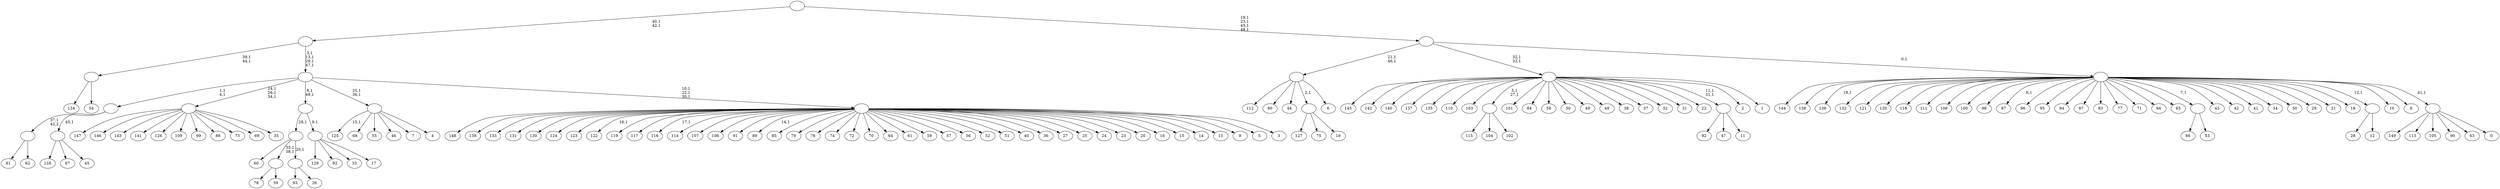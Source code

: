 digraph T {
	200 [label="149"]
	199 [label="148"]
	198 [label="147"]
	197 [label="146"]
	196 [label="145"]
	195 [label="144"]
	194 [label="143"]
	193 [label="142"]
	192 [label="141"]
	191 [label="140"]
	190 [label="139"]
	189 [label="138"]
	188 [label="137"]
	187 [label="136"]
	185 [label="135"]
	184 [label="134"]
	183 [label="133"]
	182 [label="132"]
	181 [label="131"]
	180 [label="130"]
	179 [label="129"]
	178 [label="128"]
	177 [label="127"]
	176 [label="126"]
	175 [label="125"]
	173 [label="124"]
	172 [label="123"]
	171 [label="122"]
	169 [label="121"]
	168 [label="120"]
	167 [label="119"]
	166 [label="118"]
	165 [label="117"]
	164 [label="116"]
	162 [label="115"]
	161 [label="114"]
	160 [label="113"]
	159 [label="112"]
	158 [label="111"]
	157 [label="110"]
	156 [label="109"]
	155 [label="108"]
	154 [label="107"]
	153 [label="106"]
	152 [label="105"]
	151 [label="104"]
	150 [label="103"]
	149 [label="102"]
	148 [label=""]
	146 [label="101"]
	145 [label="100"]
	144 [label="99"]
	143 [label="98"]
	142 [label="97"]
	140 [label="96"]
	139 [label="95"]
	138 [label="94"]
	137 [label="93"]
	136 [label="92"]
	135 [label="91"]
	134 [label="90"]
	133 [label="89"]
	131 [label="88"]
	130 [label="87"]
	129 [label="86"]
	128 [label="85"]
	127 [label="84"]
	126 [label="83"]
	125 [label="82"]
	124 [label="81"]
	123 [label="80"]
	122 [label="79"]
	121 [label="78"]
	120 [label="77"]
	119 [label="76"]
	118 [label="75"]
	117 [label="74"]
	116 [label="73"]
	115 [label="72"]
	114 [label="71"]
	113 [label="70"]
	112 [label="69"]
	111 [label="68"]
	110 [label="67"]
	109 [label="66"]
	108 [label="65"]
	107 [label="64"]
	106 [label="63"]
	105 [label="62"]
	104 [label=""]
	103 [label="61"]
	102 [label="60"]
	101 [label="59"]
	100 [label="58"]
	99 [label="57"]
	98 [label="56"]
	97 [label="55"]
	96 [label="54"]
	95 [label=""]
	93 [label="53"]
	92 [label=""]
	91 [label="52"]
	90 [label="51"]
	89 [label="50"]
	88 [label="49"]
	87 [label="48"]
	86 [label="47"]
	85 [label="46"]
	84 [label="45"]
	83 [label=""]
	82 [label=""]
	80 [label="44"]
	79 [label="43"]
	78 [label="42"]
	77 [label="41"]
	76 [label="40"]
	75 [label="39"]
	74 [label=""]
	72 [label="38"]
	71 [label="37"]
	70 [label="36"]
	69 [label="35"]
	68 [label=""]
	65 [label="34"]
	64 [label="33"]
	63 [label="32"]
	62 [label="31"]
	61 [label="30"]
	60 [label="29"]
	59 [label="28"]
	58 [label="27"]
	57 [label="26"]
	56 [label=""]
	55 [label=""]
	54 [label="25"]
	53 [label="24"]
	52 [label="23"]
	51 [label="22"]
	50 [label="21"]
	49 [label="20"]
	48 [label="19"]
	47 [label=""]
	46 [label="18"]
	45 [label="17"]
	44 [label=""]
	43 [label=""]
	41 [label="16"]
	40 [label="15"]
	39 [label="14"]
	38 [label="13"]
	37 [label="12"]
	36 [label=""]
	35 [label="11"]
	34 [label=""]
	32 [label="10"]
	31 [label="9"]
	30 [label="8"]
	29 [label="7"]
	28 [label="6"]
	27 [label=""]
	25 [label="5"]
	24 [label="4"]
	23 [label=""]
	21 [label="3"]
	20 [label=""]
	17 [label=""]
	13 [label=""]
	11 [label="2"]
	10 [label="1"]
	9 [label=""]
	7 [label="0"]
	6 [label=""]
	5 [label=""]
	4 [label=""]
	0 [label=""]
	148 -> 162 [label=""]
	148 -> 151 [label=""]
	148 -> 149 [label=""]
	104 -> 124 [label=""]
	104 -> 105 [label=""]
	95 -> 184 [label=""]
	95 -> 96 [label=""]
	92 -> 129 [label=""]
	92 -> 93 [label=""]
	83 -> 178 [label=""]
	83 -> 110 [label=""]
	83 -> 84 [label=""]
	82 -> 104 [label="37,1\n42,2"]
	82 -> 83 [label="45,1"]
	74 -> 121 [label=""]
	74 -> 75 [label=""]
	68 -> 198 [label=""]
	68 -> 197 [label=""]
	68 -> 194 [label=""]
	68 -> 192 [label=""]
	68 -> 176 [label=""]
	68 -> 156 [label=""]
	68 -> 144 [label=""]
	68 -> 131 [label=""]
	68 -> 116 [label=""]
	68 -> 112 [label=""]
	68 -> 69 [label=""]
	56 -> 137 [label=""]
	56 -> 57 [label=""]
	55 -> 74 [label="35,1\n38,1"]
	55 -> 102 [label=""]
	55 -> 56 [label="20,1"]
	47 -> 177 [label=""]
	47 -> 118 [label=""]
	47 -> 48 [label=""]
	44 -> 179 [label=""]
	44 -> 125 [label=""]
	44 -> 64 [label=""]
	44 -> 45 [label=""]
	43 -> 55 [label="28,1"]
	43 -> 44 [label="9,1"]
	36 -> 59 [label=""]
	36 -> 37 [label=""]
	34 -> 136 [label=""]
	34 -> 86 [label=""]
	34 -> 35 [label=""]
	27 -> 159 [label=""]
	27 -> 123 [label=""]
	27 -> 80 [label=""]
	27 -> 47 [label="2,1"]
	27 -> 28 [label=""]
	23 -> 175 [label="15,1"]
	23 -> 111 [label=""]
	23 -> 97 [label=""]
	23 -> 85 [label=""]
	23 -> 29 [label=""]
	23 -> 24 [label=""]
	20 -> 133 [label="14,1"]
	20 -> 164 [label="17,1"]
	20 -> 171 [label="16,1"]
	20 -> 199 [label=""]
	20 -> 190 [label=""]
	20 -> 183 [label=""]
	20 -> 181 [label=""]
	20 -> 180 [label=""]
	20 -> 173 [label=""]
	20 -> 172 [label=""]
	20 -> 167 [label=""]
	20 -> 165 [label=""]
	20 -> 161 [label=""]
	20 -> 154 [label=""]
	20 -> 153 [label=""]
	20 -> 135 [label=""]
	20 -> 128 [label=""]
	20 -> 122 [label=""]
	20 -> 119 [label=""]
	20 -> 117 [label=""]
	20 -> 115 [label=""]
	20 -> 113 [label=""]
	20 -> 107 [label=""]
	20 -> 103 [label=""]
	20 -> 101 [label=""]
	20 -> 99 [label=""]
	20 -> 98 [label=""]
	20 -> 91 [label=""]
	20 -> 90 [label=""]
	20 -> 76 [label=""]
	20 -> 70 [label=""]
	20 -> 58 [label=""]
	20 -> 54 [label=""]
	20 -> 53 [label=""]
	20 -> 52 [label=""]
	20 -> 49 [label=""]
	20 -> 41 [label=""]
	20 -> 40 [label=""]
	20 -> 39 [label=""]
	20 -> 38 [label=""]
	20 -> 31 [label=""]
	20 -> 25 [label=""]
	20 -> 21 [label=""]
	17 -> 20 [label="10,1\n22,1\n30,1"]
	17 -> 23 [label="25,1\n36,1"]
	17 -> 43 [label="8,1\n49,1"]
	17 -> 68 [label="24,1\n26,1\n34,1"]
	17 -> 82 [label="1,1\n4,1"]
	13 -> 17 [label="3,1\n13,1\n29,1\n47,1"]
	13 -> 95 [label="39,1\n44,1"]
	9 -> 34 [label="11,1\n31,1"]
	9 -> 148 [label="5,1\n27,1"]
	9 -> 196 [label=""]
	9 -> 193 [label=""]
	9 -> 191 [label=""]
	9 -> 188 [label=""]
	9 -> 185 [label=""]
	9 -> 157 [label=""]
	9 -> 150 [label=""]
	9 -> 146 [label=""]
	9 -> 127 [label=""]
	9 -> 100 [label=""]
	9 -> 89 [label=""]
	9 -> 88 [label=""]
	9 -> 87 [label=""]
	9 -> 72 [label=""]
	9 -> 71 [label=""]
	9 -> 63 [label=""]
	9 -> 62 [label=""]
	9 -> 51 [label=""]
	9 -> 11 [label=""]
	9 -> 10 [label=""]
	6 -> 200 [label=""]
	6 -> 160 [label=""]
	6 -> 152 [label=""]
	6 -> 134 [label=""]
	6 -> 106 [label=""]
	6 -> 7 [label=""]
	5 -> 142 [label="6,1"]
	5 -> 187 [label="18,1"]
	5 -> 195 [label=""]
	5 -> 189 [label=""]
	5 -> 182 [label=""]
	5 -> 169 [label=""]
	5 -> 168 [label=""]
	5 -> 166 [label=""]
	5 -> 158 [label=""]
	5 -> 155 [label=""]
	5 -> 145 [label=""]
	5 -> 143 [label=""]
	5 -> 140 [label=""]
	5 -> 139 [label=""]
	5 -> 138 [label=""]
	5 -> 130 [label=""]
	5 -> 126 [label=""]
	5 -> 120 [label=""]
	5 -> 114 [label=""]
	5 -> 109 [label=""]
	5 -> 108 [label=""]
	5 -> 92 [label="7,1"]
	5 -> 79 [label=""]
	5 -> 78 [label=""]
	5 -> 77 [label=""]
	5 -> 65 [label=""]
	5 -> 61 [label=""]
	5 -> 60 [label=""]
	5 -> 50 [label=""]
	5 -> 46 [label=""]
	5 -> 36 [label="12,1"]
	5 -> 32 [label=""]
	5 -> 30 [label=""]
	5 -> 6 [label="41,1"]
	4 -> 9 [label="32,1\n33,1"]
	4 -> 27 [label="21,1\n46,1"]
	4 -> 5 [label="0,1"]
	0 -> 4 [label="19,1\n23,1\n43,1\n48,1"]
	0 -> 13 [label="40,1\n42,1"]
}
